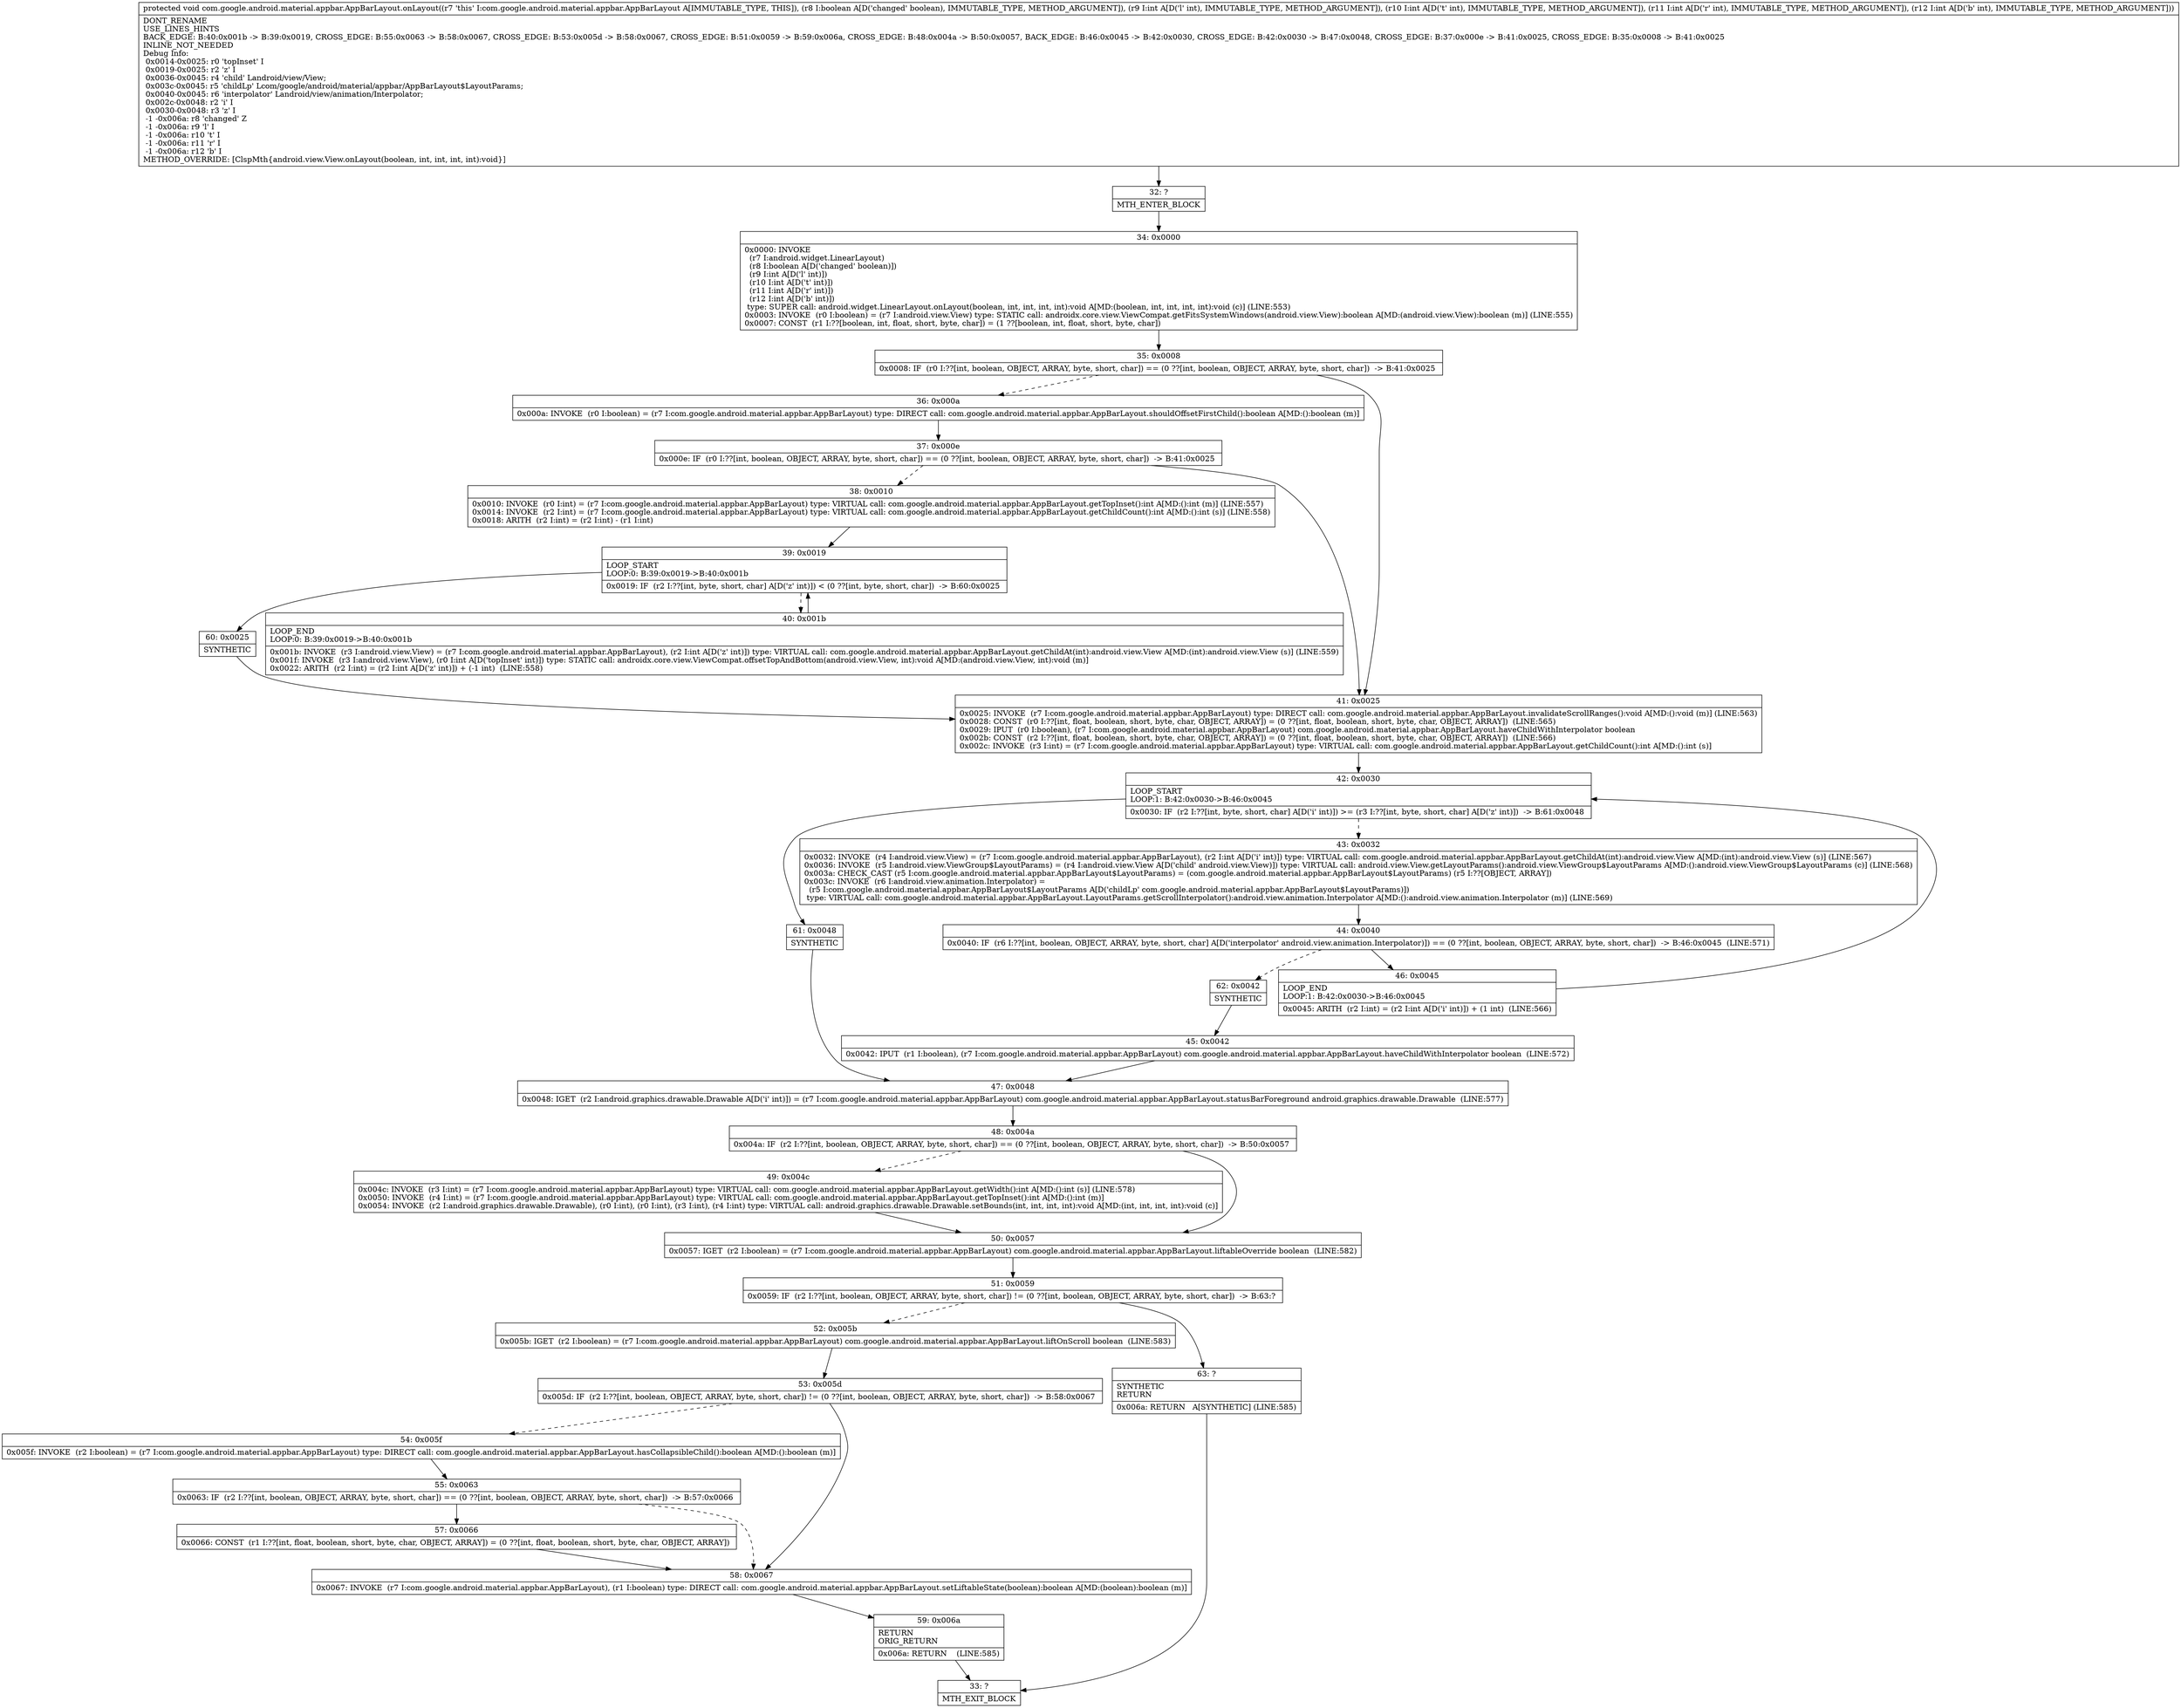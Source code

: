 digraph "CFG forcom.google.android.material.appbar.AppBarLayout.onLayout(ZIIII)V" {
Node_32 [shape=record,label="{32\:\ ?|MTH_ENTER_BLOCK\l}"];
Node_34 [shape=record,label="{34\:\ 0x0000|0x0000: INVOKE  \l  (r7 I:android.widget.LinearLayout)\l  (r8 I:boolean A[D('changed' boolean)])\l  (r9 I:int A[D('l' int)])\l  (r10 I:int A[D('t' int)])\l  (r11 I:int A[D('r' int)])\l  (r12 I:int A[D('b' int)])\l type: SUPER call: android.widget.LinearLayout.onLayout(boolean, int, int, int, int):void A[MD:(boolean, int, int, int, int):void (c)] (LINE:553)\l0x0003: INVOKE  (r0 I:boolean) = (r7 I:android.view.View) type: STATIC call: androidx.core.view.ViewCompat.getFitsSystemWindows(android.view.View):boolean A[MD:(android.view.View):boolean (m)] (LINE:555)\l0x0007: CONST  (r1 I:??[boolean, int, float, short, byte, char]) = (1 ??[boolean, int, float, short, byte, char]) \l}"];
Node_35 [shape=record,label="{35\:\ 0x0008|0x0008: IF  (r0 I:??[int, boolean, OBJECT, ARRAY, byte, short, char]) == (0 ??[int, boolean, OBJECT, ARRAY, byte, short, char])  \-\> B:41:0x0025 \l}"];
Node_36 [shape=record,label="{36\:\ 0x000a|0x000a: INVOKE  (r0 I:boolean) = (r7 I:com.google.android.material.appbar.AppBarLayout) type: DIRECT call: com.google.android.material.appbar.AppBarLayout.shouldOffsetFirstChild():boolean A[MD:():boolean (m)]\l}"];
Node_37 [shape=record,label="{37\:\ 0x000e|0x000e: IF  (r0 I:??[int, boolean, OBJECT, ARRAY, byte, short, char]) == (0 ??[int, boolean, OBJECT, ARRAY, byte, short, char])  \-\> B:41:0x0025 \l}"];
Node_38 [shape=record,label="{38\:\ 0x0010|0x0010: INVOKE  (r0 I:int) = (r7 I:com.google.android.material.appbar.AppBarLayout) type: VIRTUAL call: com.google.android.material.appbar.AppBarLayout.getTopInset():int A[MD:():int (m)] (LINE:557)\l0x0014: INVOKE  (r2 I:int) = (r7 I:com.google.android.material.appbar.AppBarLayout) type: VIRTUAL call: com.google.android.material.appbar.AppBarLayout.getChildCount():int A[MD:():int (s)] (LINE:558)\l0x0018: ARITH  (r2 I:int) = (r2 I:int) \- (r1 I:int) \l}"];
Node_39 [shape=record,label="{39\:\ 0x0019|LOOP_START\lLOOP:0: B:39:0x0019\-\>B:40:0x001b\l|0x0019: IF  (r2 I:??[int, byte, short, char] A[D('z' int)]) \< (0 ??[int, byte, short, char])  \-\> B:60:0x0025 \l}"];
Node_40 [shape=record,label="{40\:\ 0x001b|LOOP_END\lLOOP:0: B:39:0x0019\-\>B:40:0x001b\l|0x001b: INVOKE  (r3 I:android.view.View) = (r7 I:com.google.android.material.appbar.AppBarLayout), (r2 I:int A[D('z' int)]) type: VIRTUAL call: com.google.android.material.appbar.AppBarLayout.getChildAt(int):android.view.View A[MD:(int):android.view.View (s)] (LINE:559)\l0x001f: INVOKE  (r3 I:android.view.View), (r0 I:int A[D('topInset' int)]) type: STATIC call: androidx.core.view.ViewCompat.offsetTopAndBottom(android.view.View, int):void A[MD:(android.view.View, int):void (m)]\l0x0022: ARITH  (r2 I:int) = (r2 I:int A[D('z' int)]) + (\-1 int)  (LINE:558)\l}"];
Node_60 [shape=record,label="{60\:\ 0x0025|SYNTHETIC\l}"];
Node_41 [shape=record,label="{41\:\ 0x0025|0x0025: INVOKE  (r7 I:com.google.android.material.appbar.AppBarLayout) type: DIRECT call: com.google.android.material.appbar.AppBarLayout.invalidateScrollRanges():void A[MD:():void (m)] (LINE:563)\l0x0028: CONST  (r0 I:??[int, float, boolean, short, byte, char, OBJECT, ARRAY]) = (0 ??[int, float, boolean, short, byte, char, OBJECT, ARRAY])  (LINE:565)\l0x0029: IPUT  (r0 I:boolean), (r7 I:com.google.android.material.appbar.AppBarLayout) com.google.android.material.appbar.AppBarLayout.haveChildWithInterpolator boolean \l0x002b: CONST  (r2 I:??[int, float, boolean, short, byte, char, OBJECT, ARRAY]) = (0 ??[int, float, boolean, short, byte, char, OBJECT, ARRAY])  (LINE:566)\l0x002c: INVOKE  (r3 I:int) = (r7 I:com.google.android.material.appbar.AppBarLayout) type: VIRTUAL call: com.google.android.material.appbar.AppBarLayout.getChildCount():int A[MD:():int (s)]\l}"];
Node_42 [shape=record,label="{42\:\ 0x0030|LOOP_START\lLOOP:1: B:42:0x0030\-\>B:46:0x0045\l|0x0030: IF  (r2 I:??[int, byte, short, char] A[D('i' int)]) \>= (r3 I:??[int, byte, short, char] A[D('z' int)])  \-\> B:61:0x0048 \l}"];
Node_43 [shape=record,label="{43\:\ 0x0032|0x0032: INVOKE  (r4 I:android.view.View) = (r7 I:com.google.android.material.appbar.AppBarLayout), (r2 I:int A[D('i' int)]) type: VIRTUAL call: com.google.android.material.appbar.AppBarLayout.getChildAt(int):android.view.View A[MD:(int):android.view.View (s)] (LINE:567)\l0x0036: INVOKE  (r5 I:android.view.ViewGroup$LayoutParams) = (r4 I:android.view.View A[D('child' android.view.View)]) type: VIRTUAL call: android.view.View.getLayoutParams():android.view.ViewGroup$LayoutParams A[MD:():android.view.ViewGroup$LayoutParams (c)] (LINE:568)\l0x003a: CHECK_CAST (r5 I:com.google.android.material.appbar.AppBarLayout$LayoutParams) = (com.google.android.material.appbar.AppBarLayout$LayoutParams) (r5 I:??[OBJECT, ARRAY]) \l0x003c: INVOKE  (r6 I:android.view.animation.Interpolator) = \l  (r5 I:com.google.android.material.appbar.AppBarLayout$LayoutParams A[D('childLp' com.google.android.material.appbar.AppBarLayout$LayoutParams)])\l type: VIRTUAL call: com.google.android.material.appbar.AppBarLayout.LayoutParams.getScrollInterpolator():android.view.animation.Interpolator A[MD:():android.view.animation.Interpolator (m)] (LINE:569)\l}"];
Node_44 [shape=record,label="{44\:\ 0x0040|0x0040: IF  (r6 I:??[int, boolean, OBJECT, ARRAY, byte, short, char] A[D('interpolator' android.view.animation.Interpolator)]) == (0 ??[int, boolean, OBJECT, ARRAY, byte, short, char])  \-\> B:46:0x0045  (LINE:571)\l}"];
Node_46 [shape=record,label="{46\:\ 0x0045|LOOP_END\lLOOP:1: B:42:0x0030\-\>B:46:0x0045\l|0x0045: ARITH  (r2 I:int) = (r2 I:int A[D('i' int)]) + (1 int)  (LINE:566)\l}"];
Node_62 [shape=record,label="{62\:\ 0x0042|SYNTHETIC\l}"];
Node_45 [shape=record,label="{45\:\ 0x0042|0x0042: IPUT  (r1 I:boolean), (r7 I:com.google.android.material.appbar.AppBarLayout) com.google.android.material.appbar.AppBarLayout.haveChildWithInterpolator boolean  (LINE:572)\l}"];
Node_47 [shape=record,label="{47\:\ 0x0048|0x0048: IGET  (r2 I:android.graphics.drawable.Drawable A[D('i' int)]) = (r7 I:com.google.android.material.appbar.AppBarLayout) com.google.android.material.appbar.AppBarLayout.statusBarForeground android.graphics.drawable.Drawable  (LINE:577)\l}"];
Node_48 [shape=record,label="{48\:\ 0x004a|0x004a: IF  (r2 I:??[int, boolean, OBJECT, ARRAY, byte, short, char]) == (0 ??[int, boolean, OBJECT, ARRAY, byte, short, char])  \-\> B:50:0x0057 \l}"];
Node_49 [shape=record,label="{49\:\ 0x004c|0x004c: INVOKE  (r3 I:int) = (r7 I:com.google.android.material.appbar.AppBarLayout) type: VIRTUAL call: com.google.android.material.appbar.AppBarLayout.getWidth():int A[MD:():int (s)] (LINE:578)\l0x0050: INVOKE  (r4 I:int) = (r7 I:com.google.android.material.appbar.AppBarLayout) type: VIRTUAL call: com.google.android.material.appbar.AppBarLayout.getTopInset():int A[MD:():int (m)]\l0x0054: INVOKE  (r2 I:android.graphics.drawable.Drawable), (r0 I:int), (r0 I:int), (r3 I:int), (r4 I:int) type: VIRTUAL call: android.graphics.drawable.Drawable.setBounds(int, int, int, int):void A[MD:(int, int, int, int):void (c)]\l}"];
Node_50 [shape=record,label="{50\:\ 0x0057|0x0057: IGET  (r2 I:boolean) = (r7 I:com.google.android.material.appbar.AppBarLayout) com.google.android.material.appbar.AppBarLayout.liftableOverride boolean  (LINE:582)\l}"];
Node_51 [shape=record,label="{51\:\ 0x0059|0x0059: IF  (r2 I:??[int, boolean, OBJECT, ARRAY, byte, short, char]) != (0 ??[int, boolean, OBJECT, ARRAY, byte, short, char])  \-\> B:63:? \l}"];
Node_52 [shape=record,label="{52\:\ 0x005b|0x005b: IGET  (r2 I:boolean) = (r7 I:com.google.android.material.appbar.AppBarLayout) com.google.android.material.appbar.AppBarLayout.liftOnScroll boolean  (LINE:583)\l}"];
Node_53 [shape=record,label="{53\:\ 0x005d|0x005d: IF  (r2 I:??[int, boolean, OBJECT, ARRAY, byte, short, char]) != (0 ??[int, boolean, OBJECT, ARRAY, byte, short, char])  \-\> B:58:0x0067 \l}"];
Node_54 [shape=record,label="{54\:\ 0x005f|0x005f: INVOKE  (r2 I:boolean) = (r7 I:com.google.android.material.appbar.AppBarLayout) type: DIRECT call: com.google.android.material.appbar.AppBarLayout.hasCollapsibleChild():boolean A[MD:():boolean (m)]\l}"];
Node_55 [shape=record,label="{55\:\ 0x0063|0x0063: IF  (r2 I:??[int, boolean, OBJECT, ARRAY, byte, short, char]) == (0 ??[int, boolean, OBJECT, ARRAY, byte, short, char])  \-\> B:57:0x0066 \l}"];
Node_57 [shape=record,label="{57\:\ 0x0066|0x0066: CONST  (r1 I:??[int, float, boolean, short, byte, char, OBJECT, ARRAY]) = (0 ??[int, float, boolean, short, byte, char, OBJECT, ARRAY]) \l}"];
Node_58 [shape=record,label="{58\:\ 0x0067|0x0067: INVOKE  (r7 I:com.google.android.material.appbar.AppBarLayout), (r1 I:boolean) type: DIRECT call: com.google.android.material.appbar.AppBarLayout.setLiftableState(boolean):boolean A[MD:(boolean):boolean (m)]\l}"];
Node_59 [shape=record,label="{59\:\ 0x006a|RETURN\lORIG_RETURN\l|0x006a: RETURN    (LINE:585)\l}"];
Node_33 [shape=record,label="{33\:\ ?|MTH_EXIT_BLOCK\l}"];
Node_63 [shape=record,label="{63\:\ ?|SYNTHETIC\lRETURN\l|0x006a: RETURN   A[SYNTHETIC] (LINE:585)\l}"];
Node_61 [shape=record,label="{61\:\ 0x0048|SYNTHETIC\l}"];
MethodNode[shape=record,label="{protected void com.google.android.material.appbar.AppBarLayout.onLayout((r7 'this' I:com.google.android.material.appbar.AppBarLayout A[IMMUTABLE_TYPE, THIS]), (r8 I:boolean A[D('changed' boolean), IMMUTABLE_TYPE, METHOD_ARGUMENT]), (r9 I:int A[D('l' int), IMMUTABLE_TYPE, METHOD_ARGUMENT]), (r10 I:int A[D('t' int), IMMUTABLE_TYPE, METHOD_ARGUMENT]), (r11 I:int A[D('r' int), IMMUTABLE_TYPE, METHOD_ARGUMENT]), (r12 I:int A[D('b' int), IMMUTABLE_TYPE, METHOD_ARGUMENT]))  | DONT_RENAME\lUSE_LINES_HINTS\lBACK_EDGE: B:40:0x001b \-\> B:39:0x0019, CROSS_EDGE: B:55:0x0063 \-\> B:58:0x0067, CROSS_EDGE: B:53:0x005d \-\> B:58:0x0067, CROSS_EDGE: B:51:0x0059 \-\> B:59:0x006a, CROSS_EDGE: B:48:0x004a \-\> B:50:0x0057, BACK_EDGE: B:46:0x0045 \-\> B:42:0x0030, CROSS_EDGE: B:42:0x0030 \-\> B:47:0x0048, CROSS_EDGE: B:37:0x000e \-\> B:41:0x0025, CROSS_EDGE: B:35:0x0008 \-\> B:41:0x0025\lINLINE_NOT_NEEDED\lDebug Info:\l  0x0014\-0x0025: r0 'topInset' I\l  0x0019\-0x0025: r2 'z' I\l  0x0036\-0x0045: r4 'child' Landroid\/view\/View;\l  0x003c\-0x0045: r5 'childLp' Lcom\/google\/android\/material\/appbar\/AppBarLayout$LayoutParams;\l  0x0040\-0x0045: r6 'interpolator' Landroid\/view\/animation\/Interpolator;\l  0x002c\-0x0048: r2 'i' I\l  0x0030\-0x0048: r3 'z' I\l  \-1 \-0x006a: r8 'changed' Z\l  \-1 \-0x006a: r9 'l' I\l  \-1 \-0x006a: r10 't' I\l  \-1 \-0x006a: r11 'r' I\l  \-1 \-0x006a: r12 'b' I\lMETHOD_OVERRIDE: [ClspMth\{android.view.View.onLayout(boolean, int, int, int, int):void\}]\l}"];
MethodNode -> Node_32;Node_32 -> Node_34;
Node_34 -> Node_35;
Node_35 -> Node_36[style=dashed];
Node_35 -> Node_41;
Node_36 -> Node_37;
Node_37 -> Node_38[style=dashed];
Node_37 -> Node_41;
Node_38 -> Node_39;
Node_39 -> Node_40[style=dashed];
Node_39 -> Node_60;
Node_40 -> Node_39;
Node_60 -> Node_41;
Node_41 -> Node_42;
Node_42 -> Node_43[style=dashed];
Node_42 -> Node_61;
Node_43 -> Node_44;
Node_44 -> Node_46;
Node_44 -> Node_62[style=dashed];
Node_46 -> Node_42;
Node_62 -> Node_45;
Node_45 -> Node_47;
Node_47 -> Node_48;
Node_48 -> Node_49[style=dashed];
Node_48 -> Node_50;
Node_49 -> Node_50;
Node_50 -> Node_51;
Node_51 -> Node_52[style=dashed];
Node_51 -> Node_63;
Node_52 -> Node_53;
Node_53 -> Node_54[style=dashed];
Node_53 -> Node_58;
Node_54 -> Node_55;
Node_55 -> Node_57;
Node_55 -> Node_58[style=dashed];
Node_57 -> Node_58;
Node_58 -> Node_59;
Node_59 -> Node_33;
Node_63 -> Node_33;
Node_61 -> Node_47;
}

